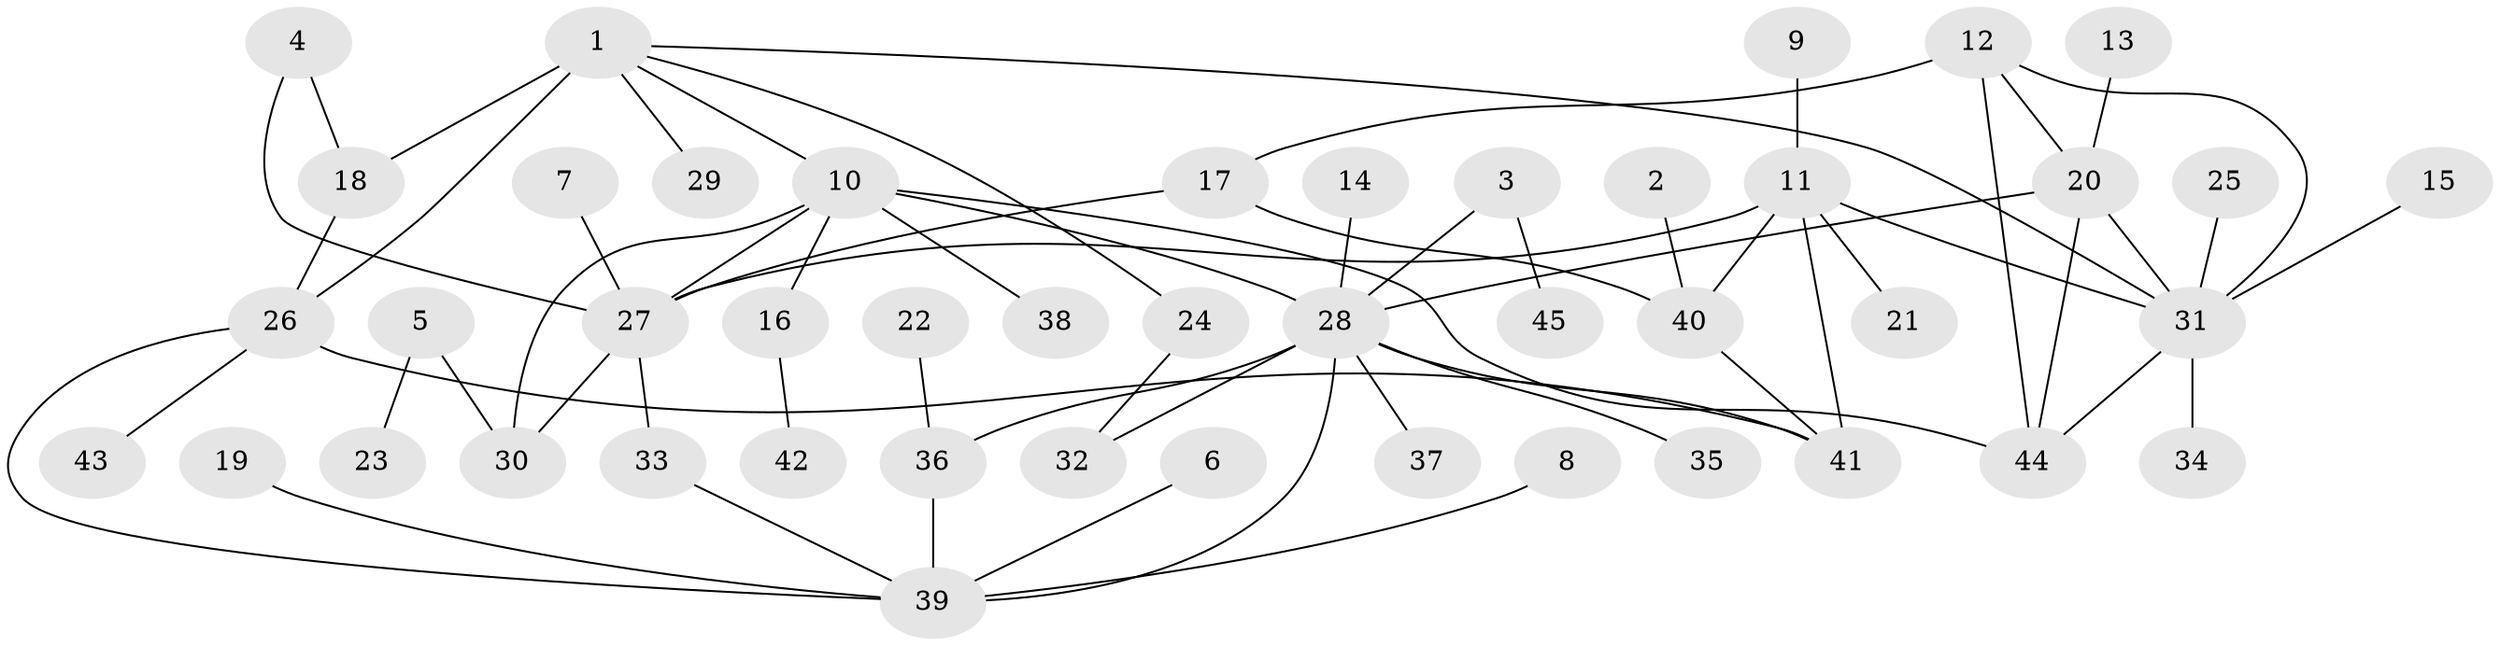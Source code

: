 // original degree distribution, {10: 0.0449438202247191, 5: 0.06741573033707865, 4: 0.033707865168539325, 3: 0.033707865168539325, 13: 0.011235955056179775, 9: 0.011235955056179775, 6: 0.033707865168539325, 7: 0.02247191011235955, 1: 0.550561797752809, 2: 0.19101123595505617}
// Generated by graph-tools (version 1.1) at 2025/37/03/04/25 23:37:32]
// undirected, 45 vertices, 62 edges
graph export_dot {
  node [color=gray90,style=filled];
  1;
  2;
  3;
  4;
  5;
  6;
  7;
  8;
  9;
  10;
  11;
  12;
  13;
  14;
  15;
  16;
  17;
  18;
  19;
  20;
  21;
  22;
  23;
  24;
  25;
  26;
  27;
  28;
  29;
  30;
  31;
  32;
  33;
  34;
  35;
  36;
  37;
  38;
  39;
  40;
  41;
  42;
  43;
  44;
  45;
  1 -- 10 [weight=1.0];
  1 -- 18 [weight=2.0];
  1 -- 24 [weight=1.0];
  1 -- 26 [weight=2.0];
  1 -- 29 [weight=1.0];
  1 -- 31 [weight=1.0];
  2 -- 40 [weight=1.0];
  3 -- 28 [weight=1.0];
  3 -- 45 [weight=1.0];
  4 -- 18 [weight=1.0];
  4 -- 27 [weight=1.0];
  5 -- 23 [weight=1.0];
  5 -- 30 [weight=1.0];
  6 -- 39 [weight=1.0];
  7 -- 27 [weight=1.0];
  8 -- 39 [weight=1.0];
  9 -- 11 [weight=1.0];
  10 -- 16 [weight=1.0];
  10 -- 27 [weight=1.0];
  10 -- 28 [weight=1.0];
  10 -- 30 [weight=2.0];
  10 -- 38 [weight=1.0];
  10 -- 44 [weight=1.0];
  11 -- 21 [weight=1.0];
  11 -- 27 [weight=1.0];
  11 -- 31 [weight=1.0];
  11 -- 40 [weight=1.0];
  11 -- 41 [weight=2.0];
  12 -- 17 [weight=1.0];
  12 -- 20 [weight=1.0];
  12 -- 31 [weight=1.0];
  12 -- 44 [weight=1.0];
  13 -- 20 [weight=1.0];
  14 -- 28 [weight=1.0];
  15 -- 31 [weight=1.0];
  16 -- 42 [weight=1.0];
  17 -- 27 [weight=1.0];
  17 -- 40 [weight=1.0];
  18 -- 26 [weight=1.0];
  19 -- 39 [weight=1.0];
  20 -- 28 [weight=1.0];
  20 -- 31 [weight=1.0];
  20 -- 44 [weight=1.0];
  22 -- 36 [weight=1.0];
  24 -- 32 [weight=1.0];
  25 -- 31 [weight=1.0];
  26 -- 39 [weight=1.0];
  26 -- 41 [weight=1.0];
  26 -- 43 [weight=1.0];
  27 -- 30 [weight=2.0];
  27 -- 33 [weight=1.0];
  28 -- 32 [weight=1.0];
  28 -- 35 [weight=1.0];
  28 -- 36 [weight=2.0];
  28 -- 37 [weight=1.0];
  28 -- 39 [weight=1.0];
  28 -- 41 [weight=1.0];
  31 -- 34 [weight=1.0];
  31 -- 44 [weight=1.0];
  33 -- 39 [weight=1.0];
  36 -- 39 [weight=2.0];
  40 -- 41 [weight=2.0];
}

